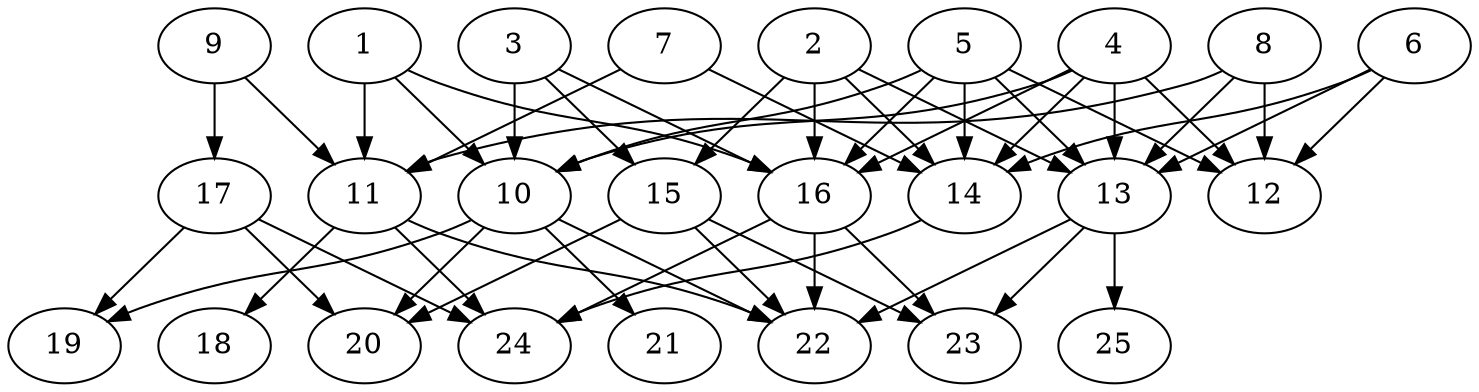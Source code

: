 // DAG automatically generated by daggen at Thu Oct  3 14:00:39 2019
// ./daggen --dot -n 25 --ccr 0.5 --fat 0.7 --regular 0.9 --density 0.6 --mindata 5242880 --maxdata 52428800 
digraph G {
  1 [size="24610816", alpha="0.12", expect_size="12305408"] 
  1 -> 10 [size ="12305408"]
  1 -> 11 [size ="12305408"]
  1 -> 16 [size ="12305408"]
  2 [size="53272576", alpha="0.01", expect_size="26636288"] 
  2 -> 13 [size ="26636288"]
  2 -> 14 [size ="26636288"]
  2 -> 15 [size ="26636288"]
  2 -> 16 [size ="26636288"]
  3 [size="53876736", alpha="0.06", expect_size="26938368"] 
  3 -> 10 [size ="26938368"]
  3 -> 15 [size ="26938368"]
  3 -> 16 [size ="26938368"]
  4 [size="77412352", alpha="0.09", expect_size="38706176"] 
  4 -> 10 [size ="38706176"]
  4 -> 12 [size ="38706176"]
  4 -> 13 [size ="38706176"]
  4 -> 14 [size ="38706176"]
  4 -> 16 [size ="38706176"]
  5 [size="11259904", alpha="0.15", expect_size="5629952"] 
  5 -> 10 [size ="5629952"]
  5 -> 12 [size ="5629952"]
  5 -> 13 [size ="5629952"]
  5 -> 14 [size ="5629952"]
  5 -> 16 [size ="5629952"]
  6 [size="91617280", alpha="0.17", expect_size="45808640"] 
  6 -> 12 [size ="45808640"]
  6 -> 13 [size ="45808640"]
  6 -> 14 [size ="45808640"]
  7 [size="62900224", alpha="0.18", expect_size="31450112"] 
  7 -> 11 [size ="31450112"]
  7 -> 14 [size ="31450112"]
  8 [size="51505152", alpha="0.11", expect_size="25752576"] 
  8 -> 11 [size ="25752576"]
  8 -> 12 [size ="25752576"]
  8 -> 13 [size ="25752576"]
  9 [size="45770752", alpha="0.10", expect_size="22885376"] 
  9 -> 11 [size ="22885376"]
  9 -> 17 [size ="22885376"]
  10 [size="34414592", alpha="0.15", expect_size="17207296"] 
  10 -> 19 [size ="17207296"]
  10 -> 20 [size ="17207296"]
  10 -> 21 [size ="17207296"]
  10 -> 22 [size ="17207296"]
  11 [size="100483072", alpha="0.12", expect_size="50241536"] 
  11 -> 18 [size ="50241536"]
  11 -> 22 [size ="50241536"]
  11 -> 24 [size ="50241536"]
  12 [size="65009664", alpha="0.14", expect_size="32504832"] 
  13 [size="71198720", alpha="0.16", expect_size="35599360"] 
  13 -> 22 [size ="35599360"]
  13 -> 23 [size ="35599360"]
  13 -> 25 [size ="35599360"]
  14 [size="97572864", alpha="0.18", expect_size="48786432"] 
  14 -> 24 [size ="48786432"]
  15 [size="44400640", alpha="0.19", expect_size="22200320"] 
  15 -> 20 [size ="22200320"]
  15 -> 22 [size ="22200320"]
  15 -> 23 [size ="22200320"]
  16 [size="21616640", alpha="0.09", expect_size="10808320"] 
  16 -> 22 [size ="10808320"]
  16 -> 23 [size ="10808320"]
  16 -> 24 [size ="10808320"]
  17 [size="100773888", alpha="0.00", expect_size="50386944"] 
  17 -> 19 [size ="50386944"]
  17 -> 20 [size ="50386944"]
  17 -> 24 [size ="50386944"]
  18 [size="93607936", alpha="0.02", expect_size="46803968"] 
  19 [size="51488768", alpha="0.07", expect_size="25744384"] 
  20 [size="97746944", alpha="0.04", expect_size="48873472"] 
  21 [size="72009728", alpha="0.04", expect_size="36004864"] 
  22 [size="36464640", alpha="0.13", expect_size="18232320"] 
  23 [size="100810752", alpha="0.11", expect_size="50405376"] 
  24 [size="84281344", alpha="0.04", expect_size="42140672"] 
  25 [size="76601344", alpha="0.16", expect_size="38300672"] 
}
